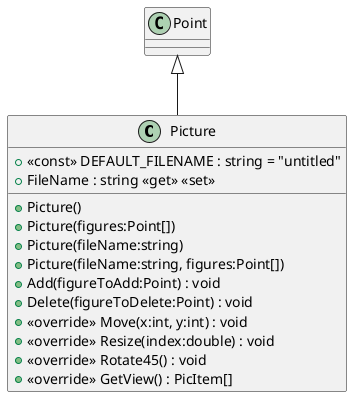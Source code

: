 @startuml
class Picture {
    + <<const>> DEFAULT_FILENAME : string = "untitled"
    + Picture()
    + Picture(figures:Point[])
    + Picture(fileName:string)
    + Picture(fileName:string, figures:Point[])
    + FileName : string <<get>> <<set>>
    + Add(figureToAdd:Point) : void
    + Delete(figureToDelete:Point) : void
    + <<override>> Move(x:int, y:int) : void
    + <<override>> Resize(index:double) : void
    + <<override>> Rotate45() : void
    + <<override>> GetView() : PicItem[]
}
Point <|-- Picture
@enduml

